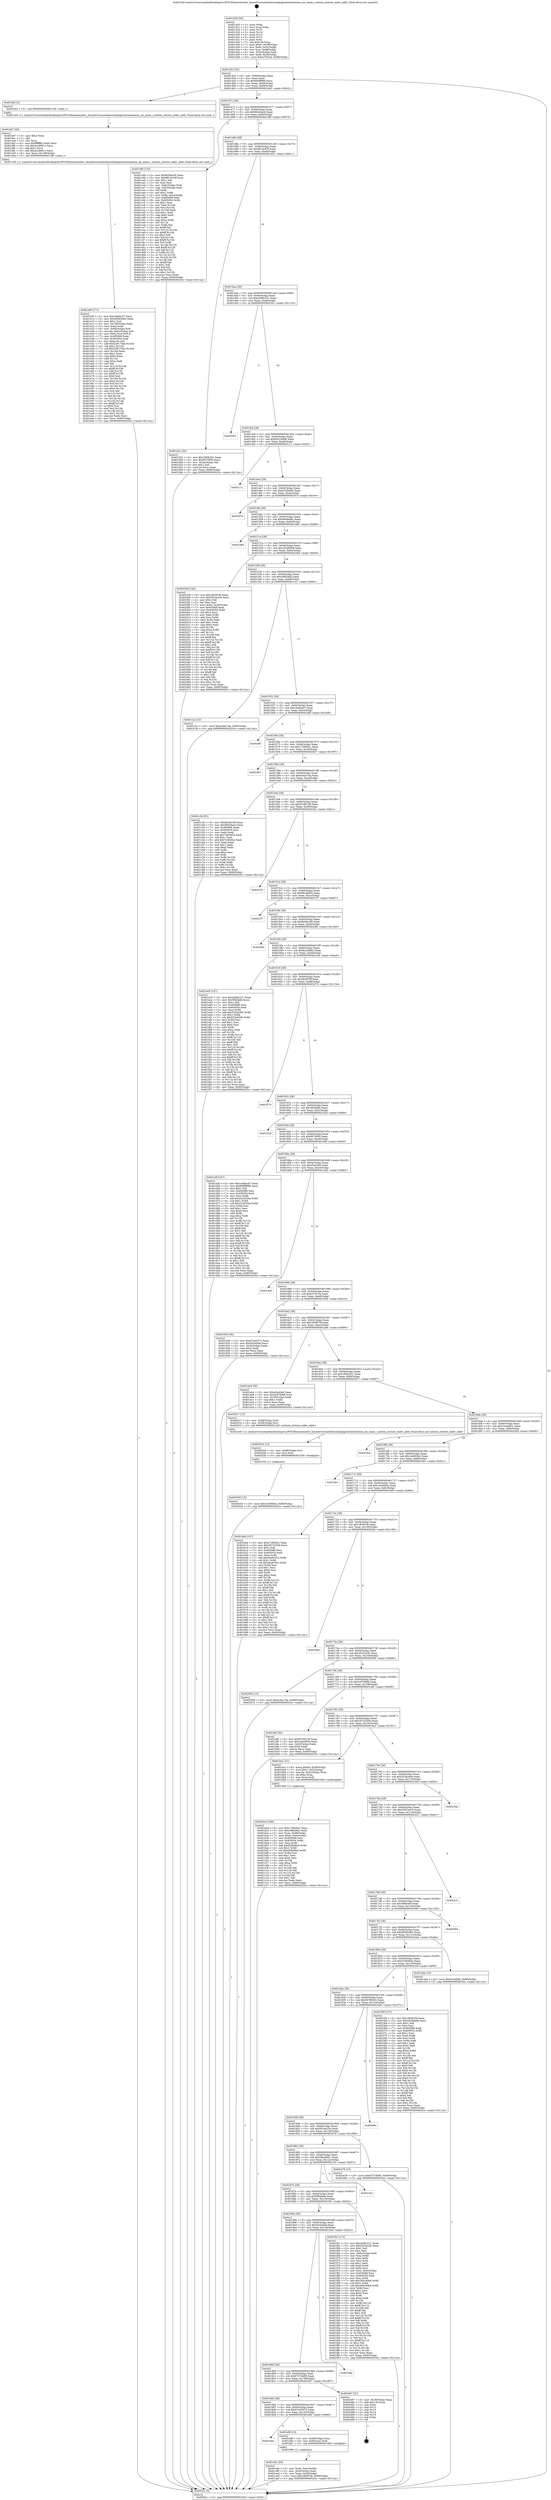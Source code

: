 digraph "0x401420" {
  label = "0x401420 (/mnt/c/Users/mathe/Desktop/tcc/POCII/binaries/extr_linuxdriversnetethernetqlogicnetxennetxen_nic_main.c_netxen_restore_indev_addr_Final-ollvm.out::main(0))"
  labelloc = "t"
  node[shape=record]

  Entry [label="",width=0.3,height=0.3,shape=circle,fillcolor=black,style=filled]
  "0x401452" [label="{
     0x401452 [32]\l
     | [instrs]\l
     &nbsp;&nbsp;0x401452 \<+6\>: mov -0x90(%rbp),%eax\l
     &nbsp;&nbsp;0x401458 \<+2\>: mov %eax,%ecx\l
     &nbsp;&nbsp;0x40145a \<+6\>: sub $0x8d0f9f9b,%ecx\l
     &nbsp;&nbsp;0x401460 \<+6\>: mov %eax,-0x94(%rbp)\l
     &nbsp;&nbsp;0x401466 \<+6\>: mov %ecx,-0x98(%rbp)\l
     &nbsp;&nbsp;0x40146c \<+6\>: je 0000000000401de2 \<main+0x9c2\>\l
  }"]
  "0x401de2" [label="{
     0x401de2 [5]\l
     | [instrs]\l
     &nbsp;&nbsp;0x401de2 \<+5\>: call 0000000000401160 \<next_i\>\l
     | [calls]\l
     &nbsp;&nbsp;0x401160 \{1\} (/mnt/c/Users/mathe/Desktop/tcc/POCII/binaries/extr_linuxdriversnetethernetqlogicnetxennetxen_nic_main.c_netxen_restore_indev_addr_Final-ollvm.out::next_i)\l
  }"]
  "0x401472" [label="{
     0x401472 [28]\l
     | [instrs]\l
     &nbsp;&nbsp;0x401472 \<+5\>: jmp 0000000000401477 \<main+0x57\>\l
     &nbsp;&nbsp;0x401477 \<+6\>: mov -0x94(%rbp),%eax\l
     &nbsp;&nbsp;0x40147d \<+5\>: sub $0x964c6acb,%eax\l
     &nbsp;&nbsp;0x401482 \<+6\>: mov %eax,-0x9c(%rbp)\l
     &nbsp;&nbsp;0x401488 \<+6\>: je 0000000000401c96 \<main+0x876\>\l
  }"]
  Exit [label="",width=0.3,height=0.3,shape=circle,fillcolor=black,style=filled,peripheries=2]
  "0x401c96" [label="{
     0x401c96 [155]\l
     | [instrs]\l
     &nbsp;&nbsp;0x401c96 \<+5\>: mov $0xfb28ec09,%eax\l
     &nbsp;&nbsp;0x401c9b \<+5\>: mov $0x9814c63f,%ecx\l
     &nbsp;&nbsp;0x401ca0 \<+2\>: mov $0x1,%dl\l
     &nbsp;&nbsp;0x401ca2 \<+2\>: xor %esi,%esi\l
     &nbsp;&nbsp;0x401ca4 \<+3\>: mov -0x6c(%rbp),%edi\l
     &nbsp;&nbsp;0x401ca7 \<+3\>: cmp -0x5c(%rbp),%edi\l
     &nbsp;&nbsp;0x401caa \<+4\>: setl %r8b\l
     &nbsp;&nbsp;0x401cae \<+4\>: and $0x1,%r8b\l
     &nbsp;&nbsp;0x401cb2 \<+4\>: mov %r8b,-0x2a(%rbp)\l
     &nbsp;&nbsp;0x401cb6 \<+7\>: mov 0x405068,%edi\l
     &nbsp;&nbsp;0x401cbd \<+8\>: mov 0x405054,%r9d\l
     &nbsp;&nbsp;0x401cc5 \<+3\>: sub $0x1,%esi\l
     &nbsp;&nbsp;0x401cc8 \<+3\>: mov %edi,%r10d\l
     &nbsp;&nbsp;0x401ccb \<+3\>: add %esi,%r10d\l
     &nbsp;&nbsp;0x401cce \<+4\>: imul %r10d,%edi\l
     &nbsp;&nbsp;0x401cd2 \<+3\>: and $0x1,%edi\l
     &nbsp;&nbsp;0x401cd5 \<+3\>: cmp $0x0,%edi\l
     &nbsp;&nbsp;0x401cd8 \<+4\>: sete %r8b\l
     &nbsp;&nbsp;0x401cdc \<+4\>: cmp $0xa,%r9d\l
     &nbsp;&nbsp;0x401ce0 \<+4\>: setl %r11b\l
     &nbsp;&nbsp;0x401ce4 \<+3\>: mov %r8b,%bl\l
     &nbsp;&nbsp;0x401ce7 \<+3\>: xor $0xff,%bl\l
     &nbsp;&nbsp;0x401cea \<+3\>: mov %r11b,%r14b\l
     &nbsp;&nbsp;0x401ced \<+4\>: xor $0xff,%r14b\l
     &nbsp;&nbsp;0x401cf1 \<+3\>: xor $0x1,%dl\l
     &nbsp;&nbsp;0x401cf4 \<+3\>: mov %bl,%r15b\l
     &nbsp;&nbsp;0x401cf7 \<+4\>: and $0xff,%r15b\l
     &nbsp;&nbsp;0x401cfb \<+3\>: and %dl,%r8b\l
     &nbsp;&nbsp;0x401cfe \<+3\>: mov %r14b,%r12b\l
     &nbsp;&nbsp;0x401d01 \<+4\>: and $0xff,%r12b\l
     &nbsp;&nbsp;0x401d05 \<+3\>: and %dl,%r11b\l
     &nbsp;&nbsp;0x401d08 \<+3\>: or %r8b,%r15b\l
     &nbsp;&nbsp;0x401d0b \<+3\>: or %r11b,%r12b\l
     &nbsp;&nbsp;0x401d0e \<+3\>: xor %r12b,%r15b\l
     &nbsp;&nbsp;0x401d11 \<+3\>: or %r14b,%bl\l
     &nbsp;&nbsp;0x401d14 \<+3\>: xor $0xff,%bl\l
     &nbsp;&nbsp;0x401d17 \<+3\>: or $0x1,%dl\l
     &nbsp;&nbsp;0x401d1a \<+2\>: and %dl,%bl\l
     &nbsp;&nbsp;0x401d1c \<+3\>: or %bl,%r15b\l
     &nbsp;&nbsp;0x401d1f \<+4\>: test $0x1,%r15b\l
     &nbsp;&nbsp;0x401d23 \<+3\>: cmovne %ecx,%eax\l
     &nbsp;&nbsp;0x401d26 \<+6\>: mov %eax,-0x90(%rbp)\l
     &nbsp;&nbsp;0x401d2c \<+5\>: jmp 00000000004025cc \<main+0x11ac\>\l
  }"]
  "0x40148e" [label="{
     0x40148e [28]\l
     | [instrs]\l
     &nbsp;&nbsp;0x40148e \<+5\>: jmp 0000000000401493 \<main+0x73\>\l
     &nbsp;&nbsp;0x401493 \<+6\>: mov -0x94(%rbp),%eax\l
     &nbsp;&nbsp;0x401499 \<+5\>: sub $0x9814c63f,%eax\l
     &nbsp;&nbsp;0x40149e \<+6\>: mov %eax,-0xa0(%rbp)\l
     &nbsp;&nbsp;0x4014a4 \<+6\>: je 0000000000401d31 \<main+0x911\>\l
  }"]
  "0x402030" [label="{
     0x402030 [15]\l
     | [instrs]\l
     &nbsp;&nbsp;0x402030 \<+10\>: movl $0x4160664c,-0x90(%rbp)\l
     &nbsp;&nbsp;0x40203a \<+5\>: jmp 00000000004025cc \<main+0x11ac\>\l
  }"]
  "0x401d31" [label="{
     0x401d31 [30]\l
     | [instrs]\l
     &nbsp;&nbsp;0x401d31 \<+5\>: mov $0x18f3b331,%eax\l
     &nbsp;&nbsp;0x401d36 \<+5\>: mov $0x6b70950,%ecx\l
     &nbsp;&nbsp;0x401d3b \<+3\>: mov -0x2a(%rbp),%dl\l
     &nbsp;&nbsp;0x401d3e \<+3\>: test $0x1,%dl\l
     &nbsp;&nbsp;0x401d41 \<+3\>: cmovne %ecx,%eax\l
     &nbsp;&nbsp;0x401d44 \<+6\>: mov %eax,-0x90(%rbp)\l
     &nbsp;&nbsp;0x401d4a \<+5\>: jmp 00000000004025cc \<main+0x11ac\>\l
  }"]
  "0x4014aa" [label="{
     0x4014aa [28]\l
     | [instrs]\l
     &nbsp;&nbsp;0x4014aa \<+5\>: jmp 00000000004014af \<main+0x8f\>\l
     &nbsp;&nbsp;0x4014af \<+6\>: mov -0x94(%rbp),%eax\l
     &nbsp;&nbsp;0x4014b5 \<+5\>: sub $0xa296c221,%eax\l
     &nbsp;&nbsp;0x4014ba \<+6\>: mov %eax,-0xa4(%rbp)\l
     &nbsp;&nbsp;0x4014c0 \<+6\>: je 000000000040255c \<main+0x113c\>\l
  }"]
  "0x402024" [label="{
     0x402024 [12]\l
     | [instrs]\l
     &nbsp;&nbsp;0x402024 \<+4\>: mov -0x68(%rbp),%rsi\l
     &nbsp;&nbsp;0x402028 \<+3\>: mov %rsi,%rdi\l
     &nbsp;&nbsp;0x40202b \<+5\>: call 0000000000401030 \<free@plt\>\l
     | [calls]\l
     &nbsp;&nbsp;0x401030 \{1\} (unknown)\l
  }"]
  "0x40255c" [label="{
     0x40255c\l
  }", style=dashed]
  "0x4014c6" [label="{
     0x4014c6 [28]\l
     | [instrs]\l
     &nbsp;&nbsp;0x4014c6 \<+5\>: jmp 00000000004014cb \<main+0xab\>\l
     &nbsp;&nbsp;0x4014cb \<+6\>: mov -0x94(%rbp),%eax\l
     &nbsp;&nbsp;0x4014d1 \<+5\>: sub $0xb0518406,%eax\l
     &nbsp;&nbsp;0x4014d6 \<+6\>: mov %eax,-0xa8(%rbp)\l
     &nbsp;&nbsp;0x4014dc \<+6\>: je 0000000000402111 \<main+0xcf1\>\l
  }"]
  "0x401e0f" [label="{
     0x401e0f [171]\l
     | [instrs]\l
     &nbsp;&nbsp;0x401e0f \<+5\>: mov $0xc4abbcd7,%ecx\l
     &nbsp;&nbsp;0x401e14 \<+5\>: mov $0x40945dd2,%edx\l
     &nbsp;&nbsp;0x401e19 \<+3\>: mov $0x1,%sil\l
     &nbsp;&nbsp;0x401e1c \<+6\>: mov -0x148(%rbp),%edi\l
     &nbsp;&nbsp;0x401e22 \<+3\>: imul %eax,%edi\l
     &nbsp;&nbsp;0x401e25 \<+4\>: mov -0x68(%rbp),%r8\l
     &nbsp;&nbsp;0x401e29 \<+4\>: movslq -0x6c(%rbp),%r9\l
     &nbsp;&nbsp;0x401e2d \<+4\>: mov %edi,(%r8,%r9,4)\l
     &nbsp;&nbsp;0x401e31 \<+7\>: mov 0x405068,%eax\l
     &nbsp;&nbsp;0x401e38 \<+7\>: mov 0x405054,%edi\l
     &nbsp;&nbsp;0x401e3f \<+3\>: mov %eax,%r10d\l
     &nbsp;&nbsp;0x401e42 \<+7\>: add $0x329175be,%r10d\l
     &nbsp;&nbsp;0x401e49 \<+4\>: sub $0x1,%r10d\l
     &nbsp;&nbsp;0x401e4d \<+7\>: sub $0x329175be,%r10d\l
     &nbsp;&nbsp;0x401e54 \<+4\>: imul %r10d,%eax\l
     &nbsp;&nbsp;0x401e58 \<+3\>: and $0x1,%eax\l
     &nbsp;&nbsp;0x401e5b \<+3\>: cmp $0x0,%eax\l
     &nbsp;&nbsp;0x401e5e \<+4\>: sete %r11b\l
     &nbsp;&nbsp;0x401e62 \<+3\>: cmp $0xa,%edi\l
     &nbsp;&nbsp;0x401e65 \<+3\>: setl %bl\l
     &nbsp;&nbsp;0x401e68 \<+3\>: mov %r11b,%r14b\l
     &nbsp;&nbsp;0x401e6b \<+4\>: xor $0xff,%r14b\l
     &nbsp;&nbsp;0x401e6f \<+3\>: mov %bl,%r15b\l
     &nbsp;&nbsp;0x401e72 \<+4\>: xor $0xff,%r15b\l
     &nbsp;&nbsp;0x401e76 \<+4\>: xor $0x0,%sil\l
     &nbsp;&nbsp;0x401e7a \<+3\>: mov %r14b,%r12b\l
     &nbsp;&nbsp;0x401e7d \<+4\>: and $0x0,%r12b\l
     &nbsp;&nbsp;0x401e81 \<+3\>: and %sil,%r11b\l
     &nbsp;&nbsp;0x401e84 \<+3\>: mov %r15b,%r13b\l
     &nbsp;&nbsp;0x401e87 \<+4\>: and $0x0,%r13b\l
     &nbsp;&nbsp;0x401e8b \<+3\>: and %sil,%bl\l
     &nbsp;&nbsp;0x401e8e \<+3\>: or %r11b,%r12b\l
     &nbsp;&nbsp;0x401e91 \<+3\>: or %bl,%r13b\l
     &nbsp;&nbsp;0x401e94 \<+3\>: xor %r13b,%r12b\l
     &nbsp;&nbsp;0x401e97 \<+3\>: or %r15b,%r14b\l
     &nbsp;&nbsp;0x401e9a \<+4\>: xor $0xff,%r14b\l
     &nbsp;&nbsp;0x401e9e \<+4\>: or $0x0,%sil\l
     &nbsp;&nbsp;0x401ea2 \<+3\>: and %sil,%r14b\l
     &nbsp;&nbsp;0x401ea5 \<+3\>: or %r14b,%r12b\l
     &nbsp;&nbsp;0x401ea8 \<+4\>: test $0x1,%r12b\l
     &nbsp;&nbsp;0x401eac \<+3\>: cmovne %edx,%ecx\l
     &nbsp;&nbsp;0x401eaf \<+6\>: mov %ecx,-0x90(%rbp)\l
     &nbsp;&nbsp;0x401eb5 \<+5\>: jmp 00000000004025cc \<main+0x11ac\>\l
  }"]
  "0x402111" [label="{
     0x402111\l
  }", style=dashed]
  "0x4014e2" [label="{
     0x4014e2 [28]\l
     | [instrs]\l
     &nbsp;&nbsp;0x4014e2 \<+5\>: jmp 00000000004014e7 \<main+0xc7\>\l
     &nbsp;&nbsp;0x4014e7 \<+6\>: mov -0x94(%rbp),%eax\l
     &nbsp;&nbsp;0x4014ed \<+5\>: sub $0xb1b5ba8c,%eax\l
     &nbsp;&nbsp;0x4014f2 \<+6\>: mov %eax,-0xac(%rbp)\l
     &nbsp;&nbsp;0x4014f8 \<+6\>: je 000000000040207e \<main+0xc5e\>\l
  }"]
  "0x401de7" [label="{
     0x401de7 [40]\l
     | [instrs]\l
     &nbsp;&nbsp;0x401de7 \<+5\>: mov $0x2,%ecx\l
     &nbsp;&nbsp;0x401dec \<+1\>: cltd\l
     &nbsp;&nbsp;0x401ded \<+2\>: idiv %ecx\l
     &nbsp;&nbsp;0x401def \<+6\>: imul $0xfffffffe,%edx,%ecx\l
     &nbsp;&nbsp;0x401df5 \<+6\>: sub $0xdccd6813,%ecx\l
     &nbsp;&nbsp;0x401dfb \<+3\>: add $0x1,%ecx\l
     &nbsp;&nbsp;0x401dfe \<+6\>: add $0xdccd6813,%ecx\l
     &nbsp;&nbsp;0x401e04 \<+6\>: mov %ecx,-0x148(%rbp)\l
     &nbsp;&nbsp;0x401e0a \<+5\>: call 0000000000401160 \<next_i\>\l
     | [calls]\l
     &nbsp;&nbsp;0x401160 \{1\} (/mnt/c/Users/mathe/Desktop/tcc/POCII/binaries/extr_linuxdriversnetethernetqlogicnetxennetxen_nic_main.c_netxen_restore_indev_addr_Final-ollvm.out::next_i)\l
  }"]
  "0x40207e" [label="{
     0x40207e\l
  }", style=dashed]
  "0x4014fe" [label="{
     0x4014fe [28]\l
     | [instrs]\l
     &nbsp;&nbsp;0x4014fe \<+5\>: jmp 0000000000401503 \<main+0xe3\>\l
     &nbsp;&nbsp;0x401503 \<+6\>: mov -0x94(%rbp),%eax\l
     &nbsp;&nbsp;0x401509 \<+5\>: sub $0xb8e9b66c,%eax\l
     &nbsp;&nbsp;0x40150e \<+6\>: mov %eax,-0xb0(%rbp)\l
     &nbsp;&nbsp;0x401514 \<+6\>: je 0000000000401a80 \<main+0x660\>\l
  }"]
  "0x401bc0" [label="{
     0x401bc0 [108]\l
     | [instrs]\l
     &nbsp;&nbsp;0x401bc0 \<+5\>: mov $0xc72605b1,%ecx\l
     &nbsp;&nbsp;0x401bc5 \<+5\>: mov $0xc0f628d2,%edx\l
     &nbsp;&nbsp;0x401bca \<+4\>: mov %rax,-0x68(%rbp)\l
     &nbsp;&nbsp;0x401bce \<+7\>: movl $0x0,-0x6c(%rbp)\l
     &nbsp;&nbsp;0x401bd5 \<+7\>: mov 0x405068,%esi\l
     &nbsp;&nbsp;0x401bdc \<+8\>: mov 0x405054,%r8d\l
     &nbsp;&nbsp;0x401be4 \<+3\>: mov %esi,%r9d\l
     &nbsp;&nbsp;0x401be7 \<+7\>: add $0xf20bd8a5,%r9d\l
     &nbsp;&nbsp;0x401bee \<+4\>: sub $0x1,%r9d\l
     &nbsp;&nbsp;0x401bf2 \<+7\>: sub $0xf20bd8a5,%r9d\l
     &nbsp;&nbsp;0x401bf9 \<+4\>: imul %r9d,%esi\l
     &nbsp;&nbsp;0x401bfd \<+3\>: and $0x1,%esi\l
     &nbsp;&nbsp;0x401c00 \<+3\>: cmp $0x0,%esi\l
     &nbsp;&nbsp;0x401c03 \<+4\>: sete %r10b\l
     &nbsp;&nbsp;0x401c07 \<+4\>: cmp $0xa,%r8d\l
     &nbsp;&nbsp;0x401c0b \<+4\>: setl %r11b\l
     &nbsp;&nbsp;0x401c0f \<+3\>: mov %r10b,%bl\l
     &nbsp;&nbsp;0x401c12 \<+3\>: and %r11b,%bl\l
     &nbsp;&nbsp;0x401c15 \<+3\>: xor %r11b,%r10b\l
     &nbsp;&nbsp;0x401c18 \<+3\>: or %r10b,%bl\l
     &nbsp;&nbsp;0x401c1b \<+3\>: test $0x1,%bl\l
     &nbsp;&nbsp;0x401c1e \<+3\>: cmovne %edx,%ecx\l
     &nbsp;&nbsp;0x401c21 \<+6\>: mov %ecx,-0x90(%rbp)\l
     &nbsp;&nbsp;0x401c27 \<+5\>: jmp 00000000004025cc \<main+0x11ac\>\l
  }"]
  "0x401a80" [label="{
     0x401a80\l
  }", style=dashed]
  "0x40151a" [label="{
     0x40151a [28]\l
     | [instrs]\l
     &nbsp;&nbsp;0x40151a \<+5\>: jmp 000000000040151f \<main+0xff\>\l
     &nbsp;&nbsp;0x40151f \<+6\>: mov -0x94(%rbp),%eax\l
     &nbsp;&nbsp;0x401525 \<+5\>: sub $0xc02b60d9,%eax\l
     &nbsp;&nbsp;0x40152a \<+6\>: mov %eax,-0xb4(%rbp)\l
     &nbsp;&nbsp;0x401530 \<+6\>: je 00000000004023e8 \<main+0xfc8\>\l
  }"]
  "0x401a9c" [label="{
     0x401a9c [24]\l
     | [instrs]\l
     &nbsp;&nbsp;0x401a9c \<+3\>: mov %eax,-0x4c(%rbp)\l
     &nbsp;&nbsp;0x401a9f \<+3\>: mov -0x4c(%rbp),%eax\l
     &nbsp;&nbsp;0x401aa2 \<+3\>: mov %eax,-0x30(%rbp)\l
     &nbsp;&nbsp;0x401aa5 \<+10\>: movl $0x166df74f,-0x90(%rbp)\l
     &nbsp;&nbsp;0x401aaf \<+5\>: jmp 00000000004025cc \<main+0x11ac\>\l
  }"]
  "0x4023e8" [label="{
     0x4023e8 [144]\l
     | [instrs]\l
     &nbsp;&nbsp;0x4023e8 \<+5\>: mov $0x1fb591fd,%eax\l
     &nbsp;&nbsp;0x4023ed \<+5\>: mov $0x591ee23e,%ecx\l
     &nbsp;&nbsp;0x4023f2 \<+2\>: mov $0x1,%dl\l
     &nbsp;&nbsp;0x4023f4 \<+2\>: xor %esi,%esi\l
     &nbsp;&nbsp;0x4023f6 \<+7\>: movl $0x0,-0x38(%rbp)\l
     &nbsp;&nbsp;0x4023fd \<+7\>: mov 0x405068,%edi\l
     &nbsp;&nbsp;0x402404 \<+8\>: mov 0x405054,%r8d\l
     &nbsp;&nbsp;0x40240c \<+3\>: sub $0x1,%esi\l
     &nbsp;&nbsp;0x40240f \<+3\>: mov %edi,%r9d\l
     &nbsp;&nbsp;0x402412 \<+3\>: add %esi,%r9d\l
     &nbsp;&nbsp;0x402415 \<+4\>: imul %r9d,%edi\l
     &nbsp;&nbsp;0x402419 \<+3\>: and $0x1,%edi\l
     &nbsp;&nbsp;0x40241c \<+3\>: cmp $0x0,%edi\l
     &nbsp;&nbsp;0x40241f \<+4\>: sete %r10b\l
     &nbsp;&nbsp;0x402423 \<+4\>: cmp $0xa,%r8d\l
     &nbsp;&nbsp;0x402427 \<+4\>: setl %r11b\l
     &nbsp;&nbsp;0x40242b \<+3\>: mov %r10b,%bl\l
     &nbsp;&nbsp;0x40242e \<+3\>: xor $0xff,%bl\l
     &nbsp;&nbsp;0x402431 \<+3\>: mov %r11b,%r14b\l
     &nbsp;&nbsp;0x402434 \<+4\>: xor $0xff,%r14b\l
     &nbsp;&nbsp;0x402438 \<+3\>: xor $0x1,%dl\l
     &nbsp;&nbsp;0x40243b \<+3\>: mov %bl,%r15b\l
     &nbsp;&nbsp;0x40243e \<+4\>: and $0xff,%r15b\l
     &nbsp;&nbsp;0x402442 \<+3\>: and %dl,%r10b\l
     &nbsp;&nbsp;0x402445 \<+3\>: mov %r14b,%r12b\l
     &nbsp;&nbsp;0x402448 \<+4\>: and $0xff,%r12b\l
     &nbsp;&nbsp;0x40244c \<+3\>: and %dl,%r11b\l
     &nbsp;&nbsp;0x40244f \<+3\>: or %r10b,%r15b\l
     &nbsp;&nbsp;0x402452 \<+3\>: or %r11b,%r12b\l
     &nbsp;&nbsp;0x402455 \<+3\>: xor %r12b,%r15b\l
     &nbsp;&nbsp;0x402458 \<+3\>: or %r14b,%bl\l
     &nbsp;&nbsp;0x40245b \<+3\>: xor $0xff,%bl\l
     &nbsp;&nbsp;0x40245e \<+3\>: or $0x1,%dl\l
     &nbsp;&nbsp;0x402461 \<+2\>: and %dl,%bl\l
     &nbsp;&nbsp;0x402463 \<+3\>: or %bl,%r15b\l
     &nbsp;&nbsp;0x402466 \<+4\>: test $0x1,%r15b\l
     &nbsp;&nbsp;0x40246a \<+3\>: cmovne %ecx,%eax\l
     &nbsp;&nbsp;0x40246d \<+6\>: mov %eax,-0x90(%rbp)\l
     &nbsp;&nbsp;0x402473 \<+5\>: jmp 00000000004025cc \<main+0x11ac\>\l
  }"]
  "0x401536" [label="{
     0x401536 [28]\l
     | [instrs]\l
     &nbsp;&nbsp;0x401536 \<+5\>: jmp 000000000040153b \<main+0x11b\>\l
     &nbsp;&nbsp;0x40153b \<+6\>: mov -0x94(%rbp),%eax\l
     &nbsp;&nbsp;0x401541 \<+5\>: sub $0xc0f628d2,%eax\l
     &nbsp;&nbsp;0x401546 \<+6\>: mov %eax,-0xb8(%rbp)\l
     &nbsp;&nbsp;0x40154c \<+6\>: je 0000000000401c2c \<main+0x80c\>\l
  }"]
  "0x4018ee" [label="{
     0x4018ee\l
  }", style=dashed]
  "0x401c2c" [label="{
     0x401c2c [15]\l
     | [instrs]\l
     &nbsp;&nbsp;0x401c2c \<+10\>: movl $0xec0ac7da,-0x90(%rbp)\l
     &nbsp;&nbsp;0x401c36 \<+5\>: jmp 00000000004025cc \<main+0x11ac\>\l
  }"]
  "0x401552" [label="{
     0x401552 [28]\l
     | [instrs]\l
     &nbsp;&nbsp;0x401552 \<+5\>: jmp 0000000000401557 \<main+0x137\>\l
     &nbsp;&nbsp;0x401557 \<+6\>: mov -0x94(%rbp),%eax\l
     &nbsp;&nbsp;0x40155d \<+5\>: sub $0xc4abbcd7,%eax\l
     &nbsp;&nbsp;0x401562 \<+6\>: mov %eax,-0xbc(%rbp)\l
     &nbsp;&nbsp;0x401568 \<+6\>: je 00000000004024ff \<main+0x10df\>\l
  }"]
  "0x401a8f" [label="{
     0x401a8f [13]\l
     | [instrs]\l
     &nbsp;&nbsp;0x401a8f \<+4\>: mov -0x48(%rbp),%rax\l
     &nbsp;&nbsp;0x401a93 \<+4\>: mov 0x8(%rax),%rdi\l
     &nbsp;&nbsp;0x401a97 \<+5\>: call 0000000000401060 \<atoi@plt\>\l
     | [calls]\l
     &nbsp;&nbsp;0x401060 \{1\} (unknown)\l
  }"]
  "0x4024ff" [label="{
     0x4024ff\l
  }", style=dashed]
  "0x40156e" [label="{
     0x40156e [28]\l
     | [instrs]\l
     &nbsp;&nbsp;0x40156e \<+5\>: jmp 0000000000401573 \<main+0x153\>\l
     &nbsp;&nbsp;0x401573 \<+6\>: mov -0x94(%rbp),%eax\l
     &nbsp;&nbsp;0x401579 \<+5\>: sub $0xc72605b1,%eax\l
     &nbsp;&nbsp;0x40157e \<+6\>: mov %eax,-0xc0(%rbp)\l
     &nbsp;&nbsp;0x401584 \<+6\>: je 00000000004024b7 \<main+0x1097\>\l
  }"]
  "0x4018d2" [label="{
     0x4018d2 [28]\l
     | [instrs]\l
     &nbsp;&nbsp;0x4018d2 \<+5\>: jmp 00000000004018d7 \<main+0x4b7\>\l
     &nbsp;&nbsp;0x4018d7 \<+6\>: mov -0x94(%rbp),%eax\l
     &nbsp;&nbsp;0x4018dd \<+5\>: sub $0x67ed3572,%eax\l
     &nbsp;&nbsp;0x4018e2 \<+6\>: mov %eax,-0x13c(%rbp)\l
     &nbsp;&nbsp;0x4018e8 \<+6\>: je 0000000000401a8f \<main+0x66f\>\l
  }"]
  "0x4024b7" [label="{
     0x4024b7\l
  }", style=dashed]
  "0x40158a" [label="{
     0x40158a [28]\l
     | [instrs]\l
     &nbsp;&nbsp;0x40158a \<+5\>: jmp 000000000040158f \<main+0x16f\>\l
     &nbsp;&nbsp;0x40158f \<+6\>: mov -0x94(%rbp),%eax\l
     &nbsp;&nbsp;0x401595 \<+5\>: sub $0xec0ac7da,%eax\l
     &nbsp;&nbsp;0x40159a \<+6\>: mov %eax,-0xc4(%rbp)\l
     &nbsp;&nbsp;0x4015a0 \<+6\>: je 0000000000401c3b \<main+0x81b\>\l
  }"]
  "0x402487" [label="{
     0x402487 [21]\l
     | [instrs]\l
     &nbsp;&nbsp;0x402487 \<+3\>: mov -0x38(%rbp),%eax\l
     &nbsp;&nbsp;0x40248a \<+7\>: add $0x138,%rsp\l
     &nbsp;&nbsp;0x402491 \<+1\>: pop %rbx\l
     &nbsp;&nbsp;0x402492 \<+2\>: pop %r12\l
     &nbsp;&nbsp;0x402494 \<+2\>: pop %r13\l
     &nbsp;&nbsp;0x402496 \<+2\>: pop %r14\l
     &nbsp;&nbsp;0x402498 \<+2\>: pop %r15\l
     &nbsp;&nbsp;0x40249a \<+1\>: pop %rbp\l
     &nbsp;&nbsp;0x40249b \<+1\>: ret\l
  }"]
  "0x401c3b" [label="{
     0x401c3b [91]\l
     | [instrs]\l
     &nbsp;&nbsp;0x401c3b \<+5\>: mov $0xfb28ec09,%eax\l
     &nbsp;&nbsp;0x401c40 \<+5\>: mov $0x964c6acb,%ecx\l
     &nbsp;&nbsp;0x401c45 \<+7\>: mov 0x405068,%edx\l
     &nbsp;&nbsp;0x401c4c \<+7\>: mov 0x405054,%esi\l
     &nbsp;&nbsp;0x401c53 \<+2\>: mov %edx,%edi\l
     &nbsp;&nbsp;0x401c55 \<+6\>: sub $0x7ed0ef2a,%edi\l
     &nbsp;&nbsp;0x401c5b \<+3\>: sub $0x1,%edi\l
     &nbsp;&nbsp;0x401c5e \<+6\>: add $0x7ed0ef2a,%edi\l
     &nbsp;&nbsp;0x401c64 \<+3\>: imul %edi,%edx\l
     &nbsp;&nbsp;0x401c67 \<+3\>: and $0x1,%edx\l
     &nbsp;&nbsp;0x401c6a \<+3\>: cmp $0x0,%edx\l
     &nbsp;&nbsp;0x401c6d \<+4\>: sete %r8b\l
     &nbsp;&nbsp;0x401c71 \<+3\>: cmp $0xa,%esi\l
     &nbsp;&nbsp;0x401c74 \<+4\>: setl %r9b\l
     &nbsp;&nbsp;0x401c78 \<+3\>: mov %r8b,%r10b\l
     &nbsp;&nbsp;0x401c7b \<+3\>: and %r9b,%r10b\l
     &nbsp;&nbsp;0x401c7e \<+3\>: xor %r9b,%r8b\l
     &nbsp;&nbsp;0x401c81 \<+3\>: or %r8b,%r10b\l
     &nbsp;&nbsp;0x401c84 \<+4\>: test $0x1,%r10b\l
     &nbsp;&nbsp;0x401c88 \<+3\>: cmovne %ecx,%eax\l
     &nbsp;&nbsp;0x401c8b \<+6\>: mov %eax,-0x90(%rbp)\l
     &nbsp;&nbsp;0x401c91 \<+5\>: jmp 00000000004025cc \<main+0x11ac\>\l
  }"]
  "0x4015a6" [label="{
     0x4015a6 [28]\l
     | [instrs]\l
     &nbsp;&nbsp;0x4015a6 \<+5\>: jmp 00000000004015ab \<main+0x18b\>\l
     &nbsp;&nbsp;0x4015ab \<+6\>: mov -0x94(%rbp),%eax\l
     &nbsp;&nbsp;0x4015b1 \<+5\>: sub $0xf3199128,%eax\l
     &nbsp;&nbsp;0x4015b6 \<+6\>: mov %eax,-0xc8(%rbp)\l
     &nbsp;&nbsp;0x4015bc \<+6\>: je 000000000040233c \<main+0xf1c\>\l
  }"]
  "0x4018b6" [label="{
     0x4018b6 [28]\l
     | [instrs]\l
     &nbsp;&nbsp;0x4018b6 \<+5\>: jmp 00000000004018bb \<main+0x49b\>\l
     &nbsp;&nbsp;0x4018bb \<+6\>: mov -0x94(%rbp),%eax\l
     &nbsp;&nbsp;0x4018c1 \<+5\>: sub $0x6757db95,%eax\l
     &nbsp;&nbsp;0x4018c6 \<+6\>: mov %eax,-0x138(%rbp)\l
     &nbsp;&nbsp;0x4018cc \<+6\>: je 0000000000402487 \<main+0x1067\>\l
  }"]
  "0x40233c" [label="{
     0x40233c\l
  }", style=dashed]
  "0x4015c2" [label="{
     0x4015c2 [28]\l
     | [instrs]\l
     &nbsp;&nbsp;0x4015c2 \<+5\>: jmp 00000000004015c7 \<main+0x1a7\>\l
     &nbsp;&nbsp;0x4015c7 \<+6\>: mov -0x94(%rbp),%eax\l
     &nbsp;&nbsp;0x4015cd \<+5\>: sub $0xf81ab66a,%eax\l
     &nbsp;&nbsp;0x4015d2 \<+6\>: mov %eax,-0xcc(%rbp)\l
     &nbsp;&nbsp;0x4015d8 \<+6\>: je 00000000004021f7 \<main+0xdd7\>\l
  }"]
  "0x40194e" [label="{
     0x40194e\l
  }", style=dashed]
  "0x4021f7" [label="{
     0x4021f7\l
  }", style=dashed]
  "0x4015de" [label="{
     0x4015de [28]\l
     | [instrs]\l
     &nbsp;&nbsp;0x4015de \<+5\>: jmp 00000000004015e3 \<main+0x1c3\>\l
     &nbsp;&nbsp;0x4015e3 \<+6\>: mov -0x94(%rbp),%eax\l
     &nbsp;&nbsp;0x4015e9 \<+5\>: sub $0xfb28ec09,%eax\l
     &nbsp;&nbsp;0x4015ee \<+6\>: mov %eax,-0xd0(%rbp)\l
     &nbsp;&nbsp;0x4015f4 \<+6\>: je 00000000004024f0 \<main+0x10d0\>\l
  }"]
  "0x40189a" [label="{
     0x40189a [28]\l
     | [instrs]\l
     &nbsp;&nbsp;0x40189a \<+5\>: jmp 000000000040189f \<main+0x47f\>\l
     &nbsp;&nbsp;0x40189f \<+6\>: mov -0x94(%rbp),%eax\l
     &nbsp;&nbsp;0x4018a5 \<+5\>: sub $0x5fc5a5dd,%eax\l
     &nbsp;&nbsp;0x4018aa \<+6\>: mov %eax,-0x134(%rbp)\l
     &nbsp;&nbsp;0x4018b0 \<+6\>: je 000000000040194e \<main+0x52e\>\l
  }"]
  "0x4024f0" [label="{
     0x4024f0\l
  }", style=dashed]
  "0x4015fa" [label="{
     0x4015fa [28]\l
     | [instrs]\l
     &nbsp;&nbsp;0x4015fa \<+5\>: jmp 00000000004015ff \<main+0x1df\>\l
     &nbsp;&nbsp;0x4015ff \<+6\>: mov -0x94(%rbp),%eax\l
     &nbsp;&nbsp;0x401605 \<+5\>: sub $0xfcc2db62,%eax\l
     &nbsp;&nbsp;0x40160a \<+6\>: mov %eax,-0xd4(%rbp)\l
     &nbsp;&nbsp;0x401610 \<+6\>: je 0000000000401ec9 \<main+0xaa9\>\l
  }"]
  "0x401f5c" [label="{
     0x401f5c [172]\l
     | [instrs]\l
     &nbsp;&nbsp;0x401f5c \<+5\>: mov $0xa296c221,%eax\l
     &nbsp;&nbsp;0x401f61 \<+5\>: mov $0x2023a18c,%ecx\l
     &nbsp;&nbsp;0x401f66 \<+2\>: mov $0x1,%dl\l
     &nbsp;&nbsp;0x401f68 \<+2\>: xor %esi,%esi\l
     &nbsp;&nbsp;0x401f6a \<+3\>: mov -0x6c(%rbp),%edi\l
     &nbsp;&nbsp;0x401f6d \<+3\>: mov %esi,%r8d\l
     &nbsp;&nbsp;0x401f70 \<+3\>: sub %edi,%r8d\l
     &nbsp;&nbsp;0x401f73 \<+2\>: mov %esi,%edi\l
     &nbsp;&nbsp;0x401f75 \<+3\>: sub $0x1,%edi\l
     &nbsp;&nbsp;0x401f78 \<+3\>: add %edi,%r8d\l
     &nbsp;&nbsp;0x401f7b \<+3\>: sub %r8d,%esi\l
     &nbsp;&nbsp;0x401f7e \<+3\>: mov %esi,-0x6c(%rbp)\l
     &nbsp;&nbsp;0x401f81 \<+7\>: mov 0x405068,%esi\l
     &nbsp;&nbsp;0x401f88 \<+7\>: mov 0x405054,%edi\l
     &nbsp;&nbsp;0x401f8f \<+3\>: mov %esi,%r8d\l
     &nbsp;&nbsp;0x401f92 \<+7\>: add $0x266c40b8,%r8d\l
     &nbsp;&nbsp;0x401f99 \<+4\>: sub $0x1,%r8d\l
     &nbsp;&nbsp;0x401f9d \<+7\>: sub $0x266c40b8,%r8d\l
     &nbsp;&nbsp;0x401fa4 \<+4\>: imul %r8d,%esi\l
     &nbsp;&nbsp;0x401fa8 \<+3\>: and $0x1,%esi\l
     &nbsp;&nbsp;0x401fab \<+3\>: cmp $0x0,%esi\l
     &nbsp;&nbsp;0x401fae \<+4\>: sete %r9b\l
     &nbsp;&nbsp;0x401fb2 \<+3\>: cmp $0xa,%edi\l
     &nbsp;&nbsp;0x401fb5 \<+4\>: setl %r10b\l
     &nbsp;&nbsp;0x401fb9 \<+3\>: mov %r9b,%r11b\l
     &nbsp;&nbsp;0x401fbc \<+4\>: xor $0xff,%r11b\l
     &nbsp;&nbsp;0x401fc0 \<+3\>: mov %r10b,%bl\l
     &nbsp;&nbsp;0x401fc3 \<+3\>: xor $0xff,%bl\l
     &nbsp;&nbsp;0x401fc6 \<+3\>: xor $0x1,%dl\l
     &nbsp;&nbsp;0x401fc9 \<+3\>: mov %r11b,%r14b\l
     &nbsp;&nbsp;0x401fcc \<+4\>: and $0xff,%r14b\l
     &nbsp;&nbsp;0x401fd0 \<+3\>: and %dl,%r9b\l
     &nbsp;&nbsp;0x401fd3 \<+3\>: mov %bl,%r15b\l
     &nbsp;&nbsp;0x401fd6 \<+4\>: and $0xff,%r15b\l
     &nbsp;&nbsp;0x401fda \<+3\>: and %dl,%r10b\l
     &nbsp;&nbsp;0x401fdd \<+3\>: or %r9b,%r14b\l
     &nbsp;&nbsp;0x401fe0 \<+3\>: or %r10b,%r15b\l
     &nbsp;&nbsp;0x401fe3 \<+3\>: xor %r15b,%r14b\l
     &nbsp;&nbsp;0x401fe6 \<+3\>: or %bl,%r11b\l
     &nbsp;&nbsp;0x401fe9 \<+4\>: xor $0xff,%r11b\l
     &nbsp;&nbsp;0x401fed \<+3\>: or $0x1,%dl\l
     &nbsp;&nbsp;0x401ff0 \<+3\>: and %dl,%r11b\l
     &nbsp;&nbsp;0x401ff3 \<+3\>: or %r11b,%r14b\l
     &nbsp;&nbsp;0x401ff6 \<+4\>: test $0x1,%r14b\l
     &nbsp;&nbsp;0x401ffa \<+3\>: cmovne %ecx,%eax\l
     &nbsp;&nbsp;0x401ffd \<+6\>: mov %eax,-0x90(%rbp)\l
     &nbsp;&nbsp;0x402003 \<+5\>: jmp 00000000004025cc \<main+0x11ac\>\l
  }"]
  "0x401ec9" [label="{
     0x401ec9 [147]\l
     | [instrs]\l
     &nbsp;&nbsp;0x401ec9 \<+5\>: mov $0xa296c221,%eax\l
     &nbsp;&nbsp;0x401ece \<+5\>: mov $0x5f82fa0e,%ecx\l
     &nbsp;&nbsp;0x401ed3 \<+2\>: mov $0x1,%dl\l
     &nbsp;&nbsp;0x401ed5 \<+7\>: mov 0x405068,%esi\l
     &nbsp;&nbsp;0x401edc \<+7\>: mov 0x405054,%edi\l
     &nbsp;&nbsp;0x401ee3 \<+3\>: mov %esi,%r8d\l
     &nbsp;&nbsp;0x401ee6 \<+7\>: add $0x522ab390,%r8d\l
     &nbsp;&nbsp;0x401eed \<+4\>: sub $0x1,%r8d\l
     &nbsp;&nbsp;0x401ef1 \<+7\>: sub $0x522ab390,%r8d\l
     &nbsp;&nbsp;0x401ef8 \<+4\>: imul %r8d,%esi\l
     &nbsp;&nbsp;0x401efc \<+3\>: and $0x1,%esi\l
     &nbsp;&nbsp;0x401eff \<+3\>: cmp $0x0,%esi\l
     &nbsp;&nbsp;0x401f02 \<+4\>: sete %r9b\l
     &nbsp;&nbsp;0x401f06 \<+3\>: cmp $0xa,%edi\l
     &nbsp;&nbsp;0x401f09 \<+4\>: setl %r10b\l
     &nbsp;&nbsp;0x401f0d \<+3\>: mov %r9b,%r11b\l
     &nbsp;&nbsp;0x401f10 \<+4\>: xor $0xff,%r11b\l
     &nbsp;&nbsp;0x401f14 \<+3\>: mov %r10b,%bl\l
     &nbsp;&nbsp;0x401f17 \<+3\>: xor $0xff,%bl\l
     &nbsp;&nbsp;0x401f1a \<+3\>: xor $0x1,%dl\l
     &nbsp;&nbsp;0x401f1d \<+3\>: mov %r11b,%r14b\l
     &nbsp;&nbsp;0x401f20 \<+4\>: and $0xff,%r14b\l
     &nbsp;&nbsp;0x401f24 \<+3\>: and %dl,%r9b\l
     &nbsp;&nbsp;0x401f27 \<+3\>: mov %bl,%r15b\l
     &nbsp;&nbsp;0x401f2a \<+4\>: and $0xff,%r15b\l
     &nbsp;&nbsp;0x401f2e \<+3\>: and %dl,%r10b\l
     &nbsp;&nbsp;0x401f31 \<+3\>: or %r9b,%r14b\l
     &nbsp;&nbsp;0x401f34 \<+3\>: or %r10b,%r15b\l
     &nbsp;&nbsp;0x401f37 \<+3\>: xor %r15b,%r14b\l
     &nbsp;&nbsp;0x401f3a \<+3\>: or %bl,%r11b\l
     &nbsp;&nbsp;0x401f3d \<+4\>: xor $0xff,%r11b\l
     &nbsp;&nbsp;0x401f41 \<+3\>: or $0x1,%dl\l
     &nbsp;&nbsp;0x401f44 \<+3\>: and %dl,%r11b\l
     &nbsp;&nbsp;0x401f47 \<+3\>: or %r11b,%r14b\l
     &nbsp;&nbsp;0x401f4a \<+4\>: test $0x1,%r14b\l
     &nbsp;&nbsp;0x401f4e \<+3\>: cmovne %ecx,%eax\l
     &nbsp;&nbsp;0x401f51 \<+6\>: mov %eax,-0x90(%rbp)\l
     &nbsp;&nbsp;0x401f57 \<+5\>: jmp 00000000004025cc \<main+0x11ac\>\l
  }"]
  "0x401616" [label="{
     0x401616 [28]\l
     | [instrs]\l
     &nbsp;&nbsp;0x401616 \<+5\>: jmp 000000000040161b \<main+0x1fb\>\l
     &nbsp;&nbsp;0x40161b \<+6\>: mov -0x94(%rbp),%eax\l
     &nbsp;&nbsp;0x401621 \<+5\>: sub $0x3b3878f,%eax\l
     &nbsp;&nbsp;0x401626 \<+6\>: mov %eax,-0xd8(%rbp)\l
     &nbsp;&nbsp;0x40162c \<+6\>: je 000000000040257e \<main+0x115e\>\l
  }"]
  "0x40187e" [label="{
     0x40187e [28]\l
     | [instrs]\l
     &nbsp;&nbsp;0x40187e \<+5\>: jmp 0000000000401883 \<main+0x463\>\l
     &nbsp;&nbsp;0x401883 \<+6\>: mov -0x94(%rbp),%eax\l
     &nbsp;&nbsp;0x401889 \<+5\>: sub $0x5f82fa0e,%eax\l
     &nbsp;&nbsp;0x40188e \<+6\>: mov %eax,-0x130(%rbp)\l
     &nbsp;&nbsp;0x401894 \<+6\>: je 0000000000401f5c \<main+0xb3c\>\l
  }"]
  "0x40257e" [label="{
     0x40257e\l
  }", style=dashed]
  "0x401632" [label="{
     0x401632 [28]\l
     | [instrs]\l
     &nbsp;&nbsp;0x401632 \<+5\>: jmp 0000000000401637 \<main+0x217\>\l
     &nbsp;&nbsp;0x401637 \<+6\>: mov -0x94(%rbp),%eax\l
     &nbsp;&nbsp;0x40163d \<+5\>: sub $0x5d34d9a,%eax\l
     &nbsp;&nbsp;0x401642 \<+6\>: mov %eax,-0xdc(%rbp)\l
     &nbsp;&nbsp;0x401648 \<+6\>: je 000000000040232d \<main+0xf0d\>\l
  }"]
  "0x40219c" [label="{
     0x40219c\l
  }", style=dashed]
  "0x40232d" [label="{
     0x40232d\l
  }", style=dashed]
  "0x40164e" [label="{
     0x40164e [28]\l
     | [instrs]\l
     &nbsp;&nbsp;0x40164e \<+5\>: jmp 0000000000401653 \<main+0x233\>\l
     &nbsp;&nbsp;0x401653 \<+6\>: mov -0x94(%rbp),%eax\l
     &nbsp;&nbsp;0x401659 \<+5\>: sub $0x6b70950,%eax\l
     &nbsp;&nbsp;0x40165e \<+6\>: mov %eax,-0xe0(%rbp)\l
     &nbsp;&nbsp;0x401664 \<+6\>: je 0000000000401d4f \<main+0x92f\>\l
  }"]
  "0x401862" [label="{
     0x401862 [28]\l
     | [instrs]\l
     &nbsp;&nbsp;0x401862 \<+5\>: jmp 0000000000401867 \<main+0x447\>\l
     &nbsp;&nbsp;0x401867 \<+6\>: mov -0x94(%rbp),%eax\l
     &nbsp;&nbsp;0x40186d \<+5\>: sub $0x59ea6001,%eax\l
     &nbsp;&nbsp;0x401872 \<+6\>: mov %eax,-0x12c(%rbp)\l
     &nbsp;&nbsp;0x401878 \<+6\>: je 000000000040219c \<main+0xd7c\>\l
  }"]
  "0x401d4f" [label="{
     0x401d4f [147]\l
     | [instrs]\l
     &nbsp;&nbsp;0x401d4f \<+5\>: mov $0xc4abbcd7,%eax\l
     &nbsp;&nbsp;0x401d54 \<+5\>: mov $0x8d0f9f9b,%ecx\l
     &nbsp;&nbsp;0x401d59 \<+2\>: mov $0x1,%dl\l
     &nbsp;&nbsp;0x401d5b \<+7\>: mov 0x405068,%esi\l
     &nbsp;&nbsp;0x401d62 \<+7\>: mov 0x405054,%edi\l
     &nbsp;&nbsp;0x401d69 \<+3\>: mov %esi,%r8d\l
     &nbsp;&nbsp;0x401d6c \<+7\>: add $0x23cd32ba,%r8d\l
     &nbsp;&nbsp;0x401d73 \<+4\>: sub $0x1,%r8d\l
     &nbsp;&nbsp;0x401d77 \<+7\>: sub $0x23cd32ba,%r8d\l
     &nbsp;&nbsp;0x401d7e \<+4\>: imul %r8d,%esi\l
     &nbsp;&nbsp;0x401d82 \<+3\>: and $0x1,%esi\l
     &nbsp;&nbsp;0x401d85 \<+3\>: cmp $0x0,%esi\l
     &nbsp;&nbsp;0x401d88 \<+4\>: sete %r9b\l
     &nbsp;&nbsp;0x401d8c \<+3\>: cmp $0xa,%edi\l
     &nbsp;&nbsp;0x401d8f \<+4\>: setl %r10b\l
     &nbsp;&nbsp;0x401d93 \<+3\>: mov %r9b,%r11b\l
     &nbsp;&nbsp;0x401d96 \<+4\>: xor $0xff,%r11b\l
     &nbsp;&nbsp;0x401d9a \<+3\>: mov %r10b,%bl\l
     &nbsp;&nbsp;0x401d9d \<+3\>: xor $0xff,%bl\l
     &nbsp;&nbsp;0x401da0 \<+3\>: xor $0x1,%dl\l
     &nbsp;&nbsp;0x401da3 \<+3\>: mov %r11b,%r14b\l
     &nbsp;&nbsp;0x401da6 \<+4\>: and $0xff,%r14b\l
     &nbsp;&nbsp;0x401daa \<+3\>: and %dl,%r9b\l
     &nbsp;&nbsp;0x401dad \<+3\>: mov %bl,%r15b\l
     &nbsp;&nbsp;0x401db0 \<+4\>: and $0xff,%r15b\l
     &nbsp;&nbsp;0x401db4 \<+3\>: and %dl,%r10b\l
     &nbsp;&nbsp;0x401db7 \<+3\>: or %r9b,%r14b\l
     &nbsp;&nbsp;0x401dba \<+3\>: or %r10b,%r15b\l
     &nbsp;&nbsp;0x401dbd \<+3\>: xor %r15b,%r14b\l
     &nbsp;&nbsp;0x401dc0 \<+3\>: or %bl,%r11b\l
     &nbsp;&nbsp;0x401dc3 \<+4\>: xor $0xff,%r11b\l
     &nbsp;&nbsp;0x401dc7 \<+3\>: or $0x1,%dl\l
     &nbsp;&nbsp;0x401dca \<+3\>: and %dl,%r11b\l
     &nbsp;&nbsp;0x401dcd \<+3\>: or %r11b,%r14b\l
     &nbsp;&nbsp;0x401dd0 \<+4\>: test $0x1,%r14b\l
     &nbsp;&nbsp;0x401dd4 \<+3\>: cmovne %ecx,%eax\l
     &nbsp;&nbsp;0x401dd7 \<+6\>: mov %eax,-0x90(%rbp)\l
     &nbsp;&nbsp;0x401ddd \<+5\>: jmp 00000000004025cc \<main+0x11ac\>\l
  }"]
  "0x40166a" [label="{
     0x40166a [28]\l
     | [instrs]\l
     &nbsp;&nbsp;0x40166a \<+5\>: jmp 000000000040166f \<main+0x24f\>\l
     &nbsp;&nbsp;0x40166f \<+6\>: mov -0x94(%rbp),%eax\l
     &nbsp;&nbsp;0x401675 \<+5\>: sub $0xa5a43e8,%eax\l
     &nbsp;&nbsp;0x40167a \<+6\>: mov %eax,-0xe4(%rbp)\l
     &nbsp;&nbsp;0x401680 \<+6\>: je 0000000000401ad2 \<main+0x6b2\>\l
  }"]
  "0x402478" [label="{
     0x402478 [15]\l
     | [instrs]\l
     &nbsp;&nbsp;0x402478 \<+10\>: movl $0x6757db95,-0x90(%rbp)\l
     &nbsp;&nbsp;0x402482 \<+5\>: jmp 00000000004025cc \<main+0x11ac\>\l
  }"]
  "0x401ad2" [label="{
     0x401ad2\l
  }", style=dashed]
  "0x401686" [label="{
     0x401686 [28]\l
     | [instrs]\l
     &nbsp;&nbsp;0x401686 \<+5\>: jmp 000000000040168b \<main+0x26b\>\l
     &nbsp;&nbsp;0x40168b \<+6\>: mov -0x94(%rbp),%eax\l
     &nbsp;&nbsp;0x401691 \<+5\>: sub $0xe37815a,%eax\l
     &nbsp;&nbsp;0x401696 \<+6\>: mov %eax,-0xe8(%rbp)\l
     &nbsp;&nbsp;0x40169c \<+6\>: je 0000000000401930 \<main+0x510\>\l
  }"]
  "0x401846" [label="{
     0x401846 [28]\l
     | [instrs]\l
     &nbsp;&nbsp;0x401846 \<+5\>: jmp 000000000040184b \<main+0x42b\>\l
     &nbsp;&nbsp;0x40184b \<+6\>: mov -0x94(%rbp),%eax\l
     &nbsp;&nbsp;0x401851 \<+5\>: sub $0x591ee23e,%eax\l
     &nbsp;&nbsp;0x401856 \<+6\>: mov %eax,-0x128(%rbp)\l
     &nbsp;&nbsp;0x40185c \<+6\>: je 0000000000402478 \<main+0x1058\>\l
  }"]
  "0x401930" [label="{
     0x401930 [30]\l
     | [instrs]\l
     &nbsp;&nbsp;0x401930 \<+5\>: mov $0x67ed3572,%eax\l
     &nbsp;&nbsp;0x401935 \<+5\>: mov $0x5fc5a5dd,%ecx\l
     &nbsp;&nbsp;0x40193a \<+3\>: mov -0x34(%rbp),%edx\l
     &nbsp;&nbsp;0x40193d \<+3\>: cmp $0x2,%edx\l
     &nbsp;&nbsp;0x401940 \<+3\>: cmovne %ecx,%eax\l
     &nbsp;&nbsp;0x401943 \<+6\>: mov %eax,-0x90(%rbp)\l
     &nbsp;&nbsp;0x401949 \<+5\>: jmp 00000000004025cc \<main+0x11ac\>\l
  }"]
  "0x4016a2" [label="{
     0x4016a2 [28]\l
     | [instrs]\l
     &nbsp;&nbsp;0x4016a2 \<+5\>: jmp 00000000004016a7 \<main+0x287\>\l
     &nbsp;&nbsp;0x4016a7 \<+6\>: mov -0x94(%rbp),%eax\l
     &nbsp;&nbsp;0x4016ad \<+5\>: sub $0x166df74f,%eax\l
     &nbsp;&nbsp;0x4016b2 \<+6\>: mov %eax,-0xec(%rbp)\l
     &nbsp;&nbsp;0x4016b8 \<+6\>: je 0000000000401ab4 \<main+0x694\>\l
  }"]
  "0x4025cc" [label="{
     0x4025cc [5]\l
     | [instrs]\l
     &nbsp;&nbsp;0x4025cc \<+5\>: jmp 0000000000401452 \<main+0x32\>\l
  }"]
  "0x401420" [label="{
     0x401420 [50]\l
     | [instrs]\l
     &nbsp;&nbsp;0x401420 \<+1\>: push %rbp\l
     &nbsp;&nbsp;0x401421 \<+3\>: mov %rsp,%rbp\l
     &nbsp;&nbsp;0x401424 \<+2\>: push %r15\l
     &nbsp;&nbsp;0x401426 \<+2\>: push %r14\l
     &nbsp;&nbsp;0x401428 \<+2\>: push %r13\l
     &nbsp;&nbsp;0x40142a \<+2\>: push %r12\l
     &nbsp;&nbsp;0x40142c \<+1\>: push %rbx\l
     &nbsp;&nbsp;0x40142d \<+7\>: sub $0x138,%rsp\l
     &nbsp;&nbsp;0x401434 \<+7\>: movl $0x0,-0x38(%rbp)\l
     &nbsp;&nbsp;0x40143b \<+3\>: mov %edi,-0x3c(%rbp)\l
     &nbsp;&nbsp;0x40143e \<+4\>: mov %rsi,-0x48(%rbp)\l
     &nbsp;&nbsp;0x401442 \<+3\>: mov -0x3c(%rbp),%edi\l
     &nbsp;&nbsp;0x401445 \<+3\>: mov %edi,-0x34(%rbp)\l
     &nbsp;&nbsp;0x401448 \<+10\>: movl $0xe37815a,-0x90(%rbp)\l
  }"]
  "0x40249c" [label="{
     0x40249c\l
  }", style=dashed]
  "0x401ab4" [label="{
     0x401ab4 [30]\l
     | [instrs]\l
     &nbsp;&nbsp;0x401ab4 \<+5\>: mov $0xa5a43e8,%eax\l
     &nbsp;&nbsp;0x401ab9 \<+5\>: mov $0x2af70b88,%ecx\l
     &nbsp;&nbsp;0x401abe \<+3\>: mov -0x30(%rbp),%edx\l
     &nbsp;&nbsp;0x401ac1 \<+3\>: cmp $0x1,%edx\l
     &nbsp;&nbsp;0x401ac4 \<+3\>: cmovl %ecx,%eax\l
     &nbsp;&nbsp;0x401ac7 \<+6\>: mov %eax,-0x90(%rbp)\l
     &nbsp;&nbsp;0x401acd \<+5\>: jmp 00000000004025cc \<main+0x11ac\>\l
  }"]
  "0x4016be" [label="{
     0x4016be [28]\l
     | [instrs]\l
     &nbsp;&nbsp;0x4016be \<+5\>: jmp 00000000004016c3 \<main+0x2a3\>\l
     &nbsp;&nbsp;0x4016c3 \<+6\>: mov -0x94(%rbp),%eax\l
     &nbsp;&nbsp;0x4016c9 \<+5\>: sub $0x18f3b331,%eax\l
     &nbsp;&nbsp;0x4016ce \<+6\>: mov %eax,-0xf0(%rbp)\l
     &nbsp;&nbsp;0x4016d4 \<+6\>: je 0000000000402017 \<main+0xbf7\>\l
  }"]
  "0x40182a" [label="{
     0x40182a [28]\l
     | [instrs]\l
     &nbsp;&nbsp;0x40182a \<+5\>: jmp 000000000040182f \<main+0x40f\>\l
     &nbsp;&nbsp;0x40182f \<+6\>: mov -0x94(%rbp),%eax\l
     &nbsp;&nbsp;0x401835 \<+5\>: sub $0x56799c92,%eax\l
     &nbsp;&nbsp;0x40183a \<+6\>: mov %eax,-0x124(%rbp)\l
     &nbsp;&nbsp;0x401840 \<+6\>: je 000000000040249c \<main+0x107c\>\l
  }"]
  "0x402017" [label="{
     0x402017 [13]\l
     | [instrs]\l
     &nbsp;&nbsp;0x402017 \<+4\>: mov -0x68(%rbp),%rdi\l
     &nbsp;&nbsp;0x40201b \<+4\>: mov -0x58(%rbp),%rsi\l
     &nbsp;&nbsp;0x40201f \<+5\>: call 0000000000401240 \<netxen_restore_indev_addr\>\l
     | [calls]\l
     &nbsp;&nbsp;0x401240 \{1\} (/mnt/c/Users/mathe/Desktop/tcc/POCII/binaries/extr_linuxdriversnetethernetqlogicnetxennetxen_nic_main.c_netxen_restore_indev_addr_Final-ollvm.out::netxen_restore_indev_addr)\l
  }"]
  "0x4016da" [label="{
     0x4016da [28]\l
     | [instrs]\l
     &nbsp;&nbsp;0x4016da \<+5\>: jmp 00000000004016df \<main+0x2bf\>\l
     &nbsp;&nbsp;0x4016df \<+6\>: mov -0x94(%rbp),%eax\l
     &nbsp;&nbsp;0x4016e5 \<+5\>: sub $0x1bc4a801,%eax\l
     &nbsp;&nbsp;0x4016ea \<+6\>: mov %eax,-0xf4(%rbp)\l
     &nbsp;&nbsp;0x4016f0 \<+6\>: je 00000000004022b4 \<main+0xe94\>\l
  }"]
  "0x40235f" [label="{
     0x40235f [137]\l
     | [instrs]\l
     &nbsp;&nbsp;0x40235f \<+5\>: mov $0x1fb591fd,%eax\l
     &nbsp;&nbsp;0x402364 \<+5\>: mov $0xc02b60d9,%ecx\l
     &nbsp;&nbsp;0x402369 \<+2\>: mov $0x1,%dl\l
     &nbsp;&nbsp;0x40236b \<+2\>: xor %esi,%esi\l
     &nbsp;&nbsp;0x40236d \<+7\>: mov 0x405068,%edi\l
     &nbsp;&nbsp;0x402374 \<+8\>: mov 0x405054,%r8d\l
     &nbsp;&nbsp;0x40237c \<+3\>: sub $0x1,%esi\l
     &nbsp;&nbsp;0x40237f \<+3\>: mov %edi,%r9d\l
     &nbsp;&nbsp;0x402382 \<+3\>: add %esi,%r9d\l
     &nbsp;&nbsp;0x402385 \<+4\>: imul %r9d,%edi\l
     &nbsp;&nbsp;0x402389 \<+3\>: and $0x1,%edi\l
     &nbsp;&nbsp;0x40238c \<+3\>: cmp $0x0,%edi\l
     &nbsp;&nbsp;0x40238f \<+4\>: sete %r10b\l
     &nbsp;&nbsp;0x402393 \<+4\>: cmp $0xa,%r8d\l
     &nbsp;&nbsp;0x402397 \<+4\>: setl %r11b\l
     &nbsp;&nbsp;0x40239b \<+3\>: mov %r10b,%bl\l
     &nbsp;&nbsp;0x40239e \<+3\>: xor $0xff,%bl\l
     &nbsp;&nbsp;0x4023a1 \<+3\>: mov %r11b,%r14b\l
     &nbsp;&nbsp;0x4023a4 \<+4\>: xor $0xff,%r14b\l
     &nbsp;&nbsp;0x4023a8 \<+3\>: xor $0x0,%dl\l
     &nbsp;&nbsp;0x4023ab \<+3\>: mov %bl,%r15b\l
     &nbsp;&nbsp;0x4023ae \<+4\>: and $0x0,%r15b\l
     &nbsp;&nbsp;0x4023b2 \<+3\>: and %dl,%r10b\l
     &nbsp;&nbsp;0x4023b5 \<+3\>: mov %r14b,%r12b\l
     &nbsp;&nbsp;0x4023b8 \<+4\>: and $0x0,%r12b\l
     &nbsp;&nbsp;0x4023bc \<+3\>: and %dl,%r11b\l
     &nbsp;&nbsp;0x4023bf \<+3\>: or %r10b,%r15b\l
     &nbsp;&nbsp;0x4023c2 \<+3\>: or %r11b,%r12b\l
     &nbsp;&nbsp;0x4023c5 \<+3\>: xor %r12b,%r15b\l
     &nbsp;&nbsp;0x4023c8 \<+3\>: or %r14b,%bl\l
     &nbsp;&nbsp;0x4023cb \<+3\>: xor $0xff,%bl\l
     &nbsp;&nbsp;0x4023ce \<+3\>: or $0x0,%dl\l
     &nbsp;&nbsp;0x4023d1 \<+2\>: and %dl,%bl\l
     &nbsp;&nbsp;0x4023d3 \<+3\>: or %bl,%r15b\l
     &nbsp;&nbsp;0x4023d6 \<+4\>: test $0x1,%r15b\l
     &nbsp;&nbsp;0x4023da \<+3\>: cmovne %ecx,%eax\l
     &nbsp;&nbsp;0x4023dd \<+6\>: mov %eax,-0x90(%rbp)\l
     &nbsp;&nbsp;0x4023e3 \<+5\>: jmp 00000000004025cc \<main+0x11ac\>\l
  }"]
  "0x4022b4" [label="{
     0x4022b4\l
  }", style=dashed]
  "0x4016f6" [label="{
     0x4016f6 [28]\l
     | [instrs]\l
     &nbsp;&nbsp;0x4016f6 \<+5\>: jmp 00000000004016fb \<main+0x2db\>\l
     &nbsp;&nbsp;0x4016fb \<+6\>: mov -0x94(%rbp),%eax\l
     &nbsp;&nbsp;0x401701 \<+5\>: sub $0x1eb993a3,%eax\l
     &nbsp;&nbsp;0x401706 \<+6\>: mov %eax,-0xf8(%rbp)\l
     &nbsp;&nbsp;0x40170c \<+6\>: je 00000000004019e1 \<main+0x5c1\>\l
  }"]
  "0x40180e" [label="{
     0x40180e [28]\l
     | [instrs]\l
     &nbsp;&nbsp;0x40180e \<+5\>: jmp 0000000000401813 \<main+0x3f3\>\l
     &nbsp;&nbsp;0x401813 \<+6\>: mov -0x94(%rbp),%eax\l
     &nbsp;&nbsp;0x401819 \<+5\>: sub $0x4160664c,%eax\l
     &nbsp;&nbsp;0x40181e \<+6\>: mov %eax,-0x120(%rbp)\l
     &nbsp;&nbsp;0x401824 \<+6\>: je 000000000040235f \<main+0xf3f\>\l
  }"]
  "0x4019e1" [label="{
     0x4019e1\l
  }", style=dashed]
  "0x401712" [label="{
     0x401712 [28]\l
     | [instrs]\l
     &nbsp;&nbsp;0x401712 \<+5\>: jmp 0000000000401717 \<main+0x2f7\>\l
     &nbsp;&nbsp;0x401717 \<+6\>: mov -0x94(%rbp),%eax\l
     &nbsp;&nbsp;0x40171d \<+5\>: sub $0x1ee4004a,%eax\l
     &nbsp;&nbsp;0x401722 \<+6\>: mov %eax,-0xfc(%rbp)\l
     &nbsp;&nbsp;0x401728 \<+6\>: je 0000000000401b0e \<main+0x6ee\>\l
  }"]
  "0x401eba" [label="{
     0x401eba [15]\l
     | [instrs]\l
     &nbsp;&nbsp;0x401eba \<+10\>: movl $0xfcc2db62,-0x90(%rbp)\l
     &nbsp;&nbsp;0x401ec4 \<+5\>: jmp 00000000004025cc \<main+0x11ac\>\l
  }"]
  "0x401b0e" [label="{
     0x401b0e [147]\l
     | [instrs]\l
     &nbsp;&nbsp;0x401b0e \<+5\>: mov $0xc72605b1,%eax\l
     &nbsp;&nbsp;0x401b13 \<+5\>: mov $0x30722506,%ecx\l
     &nbsp;&nbsp;0x401b18 \<+2\>: mov $0x1,%dl\l
     &nbsp;&nbsp;0x401b1a \<+7\>: mov 0x405068,%esi\l
     &nbsp;&nbsp;0x401b21 \<+7\>: mov 0x405054,%edi\l
     &nbsp;&nbsp;0x401b28 \<+3\>: mov %esi,%r8d\l
     &nbsp;&nbsp;0x401b2b \<+7\>: add $0x56a9c5e3,%r8d\l
     &nbsp;&nbsp;0x401b32 \<+4\>: sub $0x1,%r8d\l
     &nbsp;&nbsp;0x401b36 \<+7\>: sub $0x56a9c5e3,%r8d\l
     &nbsp;&nbsp;0x401b3d \<+4\>: imul %r8d,%esi\l
     &nbsp;&nbsp;0x401b41 \<+3\>: and $0x1,%esi\l
     &nbsp;&nbsp;0x401b44 \<+3\>: cmp $0x0,%esi\l
     &nbsp;&nbsp;0x401b47 \<+4\>: sete %r9b\l
     &nbsp;&nbsp;0x401b4b \<+3\>: cmp $0xa,%edi\l
     &nbsp;&nbsp;0x401b4e \<+4\>: setl %r10b\l
     &nbsp;&nbsp;0x401b52 \<+3\>: mov %r9b,%r11b\l
     &nbsp;&nbsp;0x401b55 \<+4\>: xor $0xff,%r11b\l
     &nbsp;&nbsp;0x401b59 \<+3\>: mov %r10b,%bl\l
     &nbsp;&nbsp;0x401b5c \<+3\>: xor $0xff,%bl\l
     &nbsp;&nbsp;0x401b5f \<+3\>: xor $0x1,%dl\l
     &nbsp;&nbsp;0x401b62 \<+3\>: mov %r11b,%r14b\l
     &nbsp;&nbsp;0x401b65 \<+4\>: and $0xff,%r14b\l
     &nbsp;&nbsp;0x401b69 \<+3\>: and %dl,%r9b\l
     &nbsp;&nbsp;0x401b6c \<+3\>: mov %bl,%r15b\l
     &nbsp;&nbsp;0x401b6f \<+4\>: and $0xff,%r15b\l
     &nbsp;&nbsp;0x401b73 \<+3\>: and %dl,%r10b\l
     &nbsp;&nbsp;0x401b76 \<+3\>: or %r9b,%r14b\l
     &nbsp;&nbsp;0x401b79 \<+3\>: or %r10b,%r15b\l
     &nbsp;&nbsp;0x401b7c \<+3\>: xor %r15b,%r14b\l
     &nbsp;&nbsp;0x401b7f \<+3\>: or %bl,%r11b\l
     &nbsp;&nbsp;0x401b82 \<+4\>: xor $0xff,%r11b\l
     &nbsp;&nbsp;0x401b86 \<+3\>: or $0x1,%dl\l
     &nbsp;&nbsp;0x401b89 \<+3\>: and %dl,%r11b\l
     &nbsp;&nbsp;0x401b8c \<+3\>: or %r11b,%r14b\l
     &nbsp;&nbsp;0x401b8f \<+4\>: test $0x1,%r14b\l
     &nbsp;&nbsp;0x401b93 \<+3\>: cmovne %ecx,%eax\l
     &nbsp;&nbsp;0x401b96 \<+6\>: mov %eax,-0x90(%rbp)\l
     &nbsp;&nbsp;0x401b9c \<+5\>: jmp 00000000004025cc \<main+0x11ac\>\l
  }"]
  "0x40172e" [label="{
     0x40172e [28]\l
     | [instrs]\l
     &nbsp;&nbsp;0x40172e \<+5\>: jmp 0000000000401733 \<main+0x313\>\l
     &nbsp;&nbsp;0x401733 \<+6\>: mov -0x94(%rbp),%eax\l
     &nbsp;&nbsp;0x401739 \<+5\>: sub $0x1fb591fd,%eax\l
     &nbsp;&nbsp;0x40173e \<+6\>: mov %eax,-0x100(%rbp)\l
     &nbsp;&nbsp;0x401744 \<+6\>: je 00000000004025bb \<main+0x119b\>\l
  }"]
  "0x4017f2" [label="{
     0x4017f2 [28]\l
     | [instrs]\l
     &nbsp;&nbsp;0x4017f2 \<+5\>: jmp 00000000004017f7 \<main+0x3d7\>\l
     &nbsp;&nbsp;0x4017f7 \<+6\>: mov -0x94(%rbp),%eax\l
     &nbsp;&nbsp;0x4017fd \<+5\>: sub $0x40945dd2,%eax\l
     &nbsp;&nbsp;0x401802 \<+6\>: mov %eax,-0x11c(%rbp)\l
     &nbsp;&nbsp;0x401808 \<+6\>: je 0000000000401eba \<main+0xa9a\>\l
  }"]
  "0x4025bb" [label="{
     0x4025bb\l
  }", style=dashed]
  "0x40174a" [label="{
     0x40174a [28]\l
     | [instrs]\l
     &nbsp;&nbsp;0x40174a \<+5\>: jmp 000000000040174f \<main+0x32f\>\l
     &nbsp;&nbsp;0x40174f \<+6\>: mov -0x94(%rbp),%eax\l
     &nbsp;&nbsp;0x401755 \<+5\>: sub $0x2023a18c,%eax\l
     &nbsp;&nbsp;0x40175a \<+6\>: mov %eax,-0x104(%rbp)\l
     &nbsp;&nbsp;0x401760 \<+6\>: je 0000000000402008 \<main+0xbe8\>\l
  }"]
  "0x40258d" [label="{
     0x40258d\l
  }", style=dashed]
  "0x402008" [label="{
     0x402008 [15]\l
     | [instrs]\l
     &nbsp;&nbsp;0x402008 \<+10\>: movl $0xec0ac7da,-0x90(%rbp)\l
     &nbsp;&nbsp;0x402012 \<+5\>: jmp 00000000004025cc \<main+0x11ac\>\l
  }"]
  "0x401766" [label="{
     0x401766 [28]\l
     | [instrs]\l
     &nbsp;&nbsp;0x401766 \<+5\>: jmp 000000000040176b \<main+0x34b\>\l
     &nbsp;&nbsp;0x40176b \<+6\>: mov -0x94(%rbp),%eax\l
     &nbsp;&nbsp;0x401771 \<+5\>: sub $0x2af70b88,%eax\l
     &nbsp;&nbsp;0x401776 \<+6\>: mov %eax,-0x108(%rbp)\l
     &nbsp;&nbsp;0x40177c \<+6\>: je 0000000000401af0 \<main+0x6d0\>\l
  }"]
  "0x4017d6" [label="{
     0x4017d6 [28]\l
     | [instrs]\l
     &nbsp;&nbsp;0x4017d6 \<+5\>: jmp 00000000004017db \<main+0x3bb\>\l
     &nbsp;&nbsp;0x4017db \<+6\>: mov -0x94(%rbp),%eax\l
     &nbsp;&nbsp;0x4017e1 \<+5\>: sub $0x3fd9ce6f,%eax\l
     &nbsp;&nbsp;0x4017e6 \<+6\>: mov %eax,-0x118(%rbp)\l
     &nbsp;&nbsp;0x4017ec \<+6\>: je 000000000040258d \<main+0x116d\>\l
  }"]
  "0x401af0" [label="{
     0x401af0 [30]\l
     | [instrs]\l
     &nbsp;&nbsp;0x401af0 \<+5\>: mov $0xf3199128,%eax\l
     &nbsp;&nbsp;0x401af5 \<+5\>: mov $0x1ee4004a,%ecx\l
     &nbsp;&nbsp;0x401afa \<+3\>: mov -0x30(%rbp),%edx\l
     &nbsp;&nbsp;0x401afd \<+3\>: cmp $0x0,%edx\l
     &nbsp;&nbsp;0x401b00 \<+3\>: cmove %ecx,%eax\l
     &nbsp;&nbsp;0x401b03 \<+6\>: mov %eax,-0x90(%rbp)\l
     &nbsp;&nbsp;0x401b09 \<+5\>: jmp 00000000004025cc \<main+0x11ac\>\l
  }"]
  "0x401782" [label="{
     0x401782 [28]\l
     | [instrs]\l
     &nbsp;&nbsp;0x401782 \<+5\>: jmp 0000000000401787 \<main+0x367\>\l
     &nbsp;&nbsp;0x401787 \<+6\>: mov -0x94(%rbp),%eax\l
     &nbsp;&nbsp;0x40178d \<+5\>: sub $0x30722506,%eax\l
     &nbsp;&nbsp;0x401792 \<+6\>: mov %eax,-0x10c(%rbp)\l
     &nbsp;&nbsp;0x401798 \<+6\>: je 0000000000401ba1 \<main+0x781\>\l
  }"]
  "0x402221" [label="{
     0x402221\l
  }", style=dashed]
  "0x401ba1" [label="{
     0x401ba1 [31]\l
     | [instrs]\l
     &nbsp;&nbsp;0x401ba1 \<+8\>: movq $0x64,-0x58(%rbp)\l
     &nbsp;&nbsp;0x401ba9 \<+7\>: movl $0x1,-0x5c(%rbp)\l
     &nbsp;&nbsp;0x401bb0 \<+4\>: movslq -0x5c(%rbp),%rax\l
     &nbsp;&nbsp;0x401bb4 \<+4\>: shl $0x2,%rax\l
     &nbsp;&nbsp;0x401bb8 \<+3\>: mov %rax,%rdi\l
     &nbsp;&nbsp;0x401bbb \<+5\>: call 0000000000401050 \<malloc@plt\>\l
     | [calls]\l
     &nbsp;&nbsp;0x401050 \{1\} (unknown)\l
  }"]
  "0x40179e" [label="{
     0x40179e [28]\l
     | [instrs]\l
     &nbsp;&nbsp;0x40179e \<+5\>: jmp 00000000004017a3 \<main+0x383\>\l
     &nbsp;&nbsp;0x4017a3 \<+6\>: mov -0x94(%rbp),%eax\l
     &nbsp;&nbsp;0x4017a9 \<+5\>: sub $0x3254cb6e,%eax\l
     &nbsp;&nbsp;0x4017ae \<+6\>: mov %eax,-0x110(%rbp)\l
     &nbsp;&nbsp;0x4017b4 \<+6\>: je 000000000040234b \<main+0xf2b\>\l
  }"]
  "0x4017ba" [label="{
     0x4017ba [28]\l
     | [instrs]\l
     &nbsp;&nbsp;0x4017ba \<+5\>: jmp 00000000004017bf \<main+0x39f\>\l
     &nbsp;&nbsp;0x4017bf \<+6\>: mov -0x94(%rbp),%eax\l
     &nbsp;&nbsp;0x4017c5 \<+5\>: sub $0x3287ee19,%eax\l
     &nbsp;&nbsp;0x4017ca \<+6\>: mov %eax,-0x114(%rbp)\l
     &nbsp;&nbsp;0x4017d0 \<+6\>: je 0000000000402221 \<main+0xe01\>\l
  }"]
  "0x40234b" [label="{
     0x40234b\l
  }", style=dashed]
  Entry -> "0x401420" [label=" 1"]
  "0x401452" -> "0x401de2" [label=" 1"]
  "0x401452" -> "0x401472" [label=" 23"]
  "0x402487" -> Exit [label=" 1"]
  "0x401472" -> "0x401c96" [label=" 2"]
  "0x401472" -> "0x40148e" [label=" 21"]
  "0x402478" -> "0x4025cc" [label=" 1"]
  "0x40148e" -> "0x401d31" [label=" 2"]
  "0x40148e" -> "0x4014aa" [label=" 19"]
  "0x4023e8" -> "0x4025cc" [label=" 1"]
  "0x4014aa" -> "0x40255c" [label=" 0"]
  "0x4014aa" -> "0x4014c6" [label=" 19"]
  "0x40235f" -> "0x4025cc" [label=" 1"]
  "0x4014c6" -> "0x402111" [label=" 0"]
  "0x4014c6" -> "0x4014e2" [label=" 19"]
  "0x402030" -> "0x4025cc" [label=" 1"]
  "0x4014e2" -> "0x40207e" [label=" 0"]
  "0x4014e2" -> "0x4014fe" [label=" 19"]
  "0x402024" -> "0x402030" [label=" 1"]
  "0x4014fe" -> "0x401a80" [label=" 0"]
  "0x4014fe" -> "0x40151a" [label=" 19"]
  "0x402017" -> "0x402024" [label=" 1"]
  "0x40151a" -> "0x4023e8" [label=" 1"]
  "0x40151a" -> "0x401536" [label=" 18"]
  "0x402008" -> "0x4025cc" [label=" 1"]
  "0x401536" -> "0x401c2c" [label=" 1"]
  "0x401536" -> "0x401552" [label=" 17"]
  "0x401f5c" -> "0x4025cc" [label=" 1"]
  "0x401552" -> "0x4024ff" [label=" 0"]
  "0x401552" -> "0x40156e" [label=" 17"]
  "0x401ec9" -> "0x4025cc" [label=" 1"]
  "0x40156e" -> "0x4024b7" [label=" 0"]
  "0x40156e" -> "0x40158a" [label=" 17"]
  "0x401e0f" -> "0x4025cc" [label=" 1"]
  "0x40158a" -> "0x401c3b" [label=" 2"]
  "0x40158a" -> "0x4015a6" [label=" 15"]
  "0x401de7" -> "0x401e0f" [label=" 1"]
  "0x4015a6" -> "0x40233c" [label=" 0"]
  "0x4015a6" -> "0x4015c2" [label=" 15"]
  "0x401d4f" -> "0x4025cc" [label=" 1"]
  "0x4015c2" -> "0x4021f7" [label=" 0"]
  "0x4015c2" -> "0x4015de" [label=" 15"]
  "0x401d31" -> "0x4025cc" [label=" 2"]
  "0x4015de" -> "0x4024f0" [label=" 0"]
  "0x4015de" -> "0x4015fa" [label=" 15"]
  "0x401c3b" -> "0x4025cc" [label=" 2"]
  "0x4015fa" -> "0x401ec9" [label=" 1"]
  "0x4015fa" -> "0x401616" [label=" 14"]
  "0x401c2c" -> "0x4025cc" [label=" 1"]
  "0x401616" -> "0x40257e" [label=" 0"]
  "0x401616" -> "0x401632" [label=" 14"]
  "0x401ba1" -> "0x401bc0" [label=" 1"]
  "0x401632" -> "0x40232d" [label=" 0"]
  "0x401632" -> "0x40164e" [label=" 14"]
  "0x401b0e" -> "0x4025cc" [label=" 1"]
  "0x40164e" -> "0x401d4f" [label=" 1"]
  "0x40164e" -> "0x40166a" [label=" 13"]
  "0x401ab4" -> "0x4025cc" [label=" 1"]
  "0x40166a" -> "0x401ad2" [label=" 0"]
  "0x40166a" -> "0x401686" [label=" 13"]
  "0x401a9c" -> "0x4025cc" [label=" 1"]
  "0x401686" -> "0x401930" [label=" 1"]
  "0x401686" -> "0x4016a2" [label=" 12"]
  "0x401930" -> "0x4025cc" [label=" 1"]
  "0x401420" -> "0x401452" [label=" 1"]
  "0x4025cc" -> "0x401452" [label=" 23"]
  "0x4018d2" -> "0x4018ee" [label=" 0"]
  "0x4016a2" -> "0x401ab4" [label=" 1"]
  "0x4016a2" -> "0x4016be" [label=" 11"]
  "0x4018d2" -> "0x401a8f" [label=" 1"]
  "0x4016be" -> "0x402017" [label=" 1"]
  "0x4016be" -> "0x4016da" [label=" 10"]
  "0x4018b6" -> "0x4018d2" [label=" 1"]
  "0x4016da" -> "0x4022b4" [label=" 0"]
  "0x4016da" -> "0x4016f6" [label=" 10"]
  "0x4018b6" -> "0x402487" [label=" 1"]
  "0x4016f6" -> "0x4019e1" [label=" 0"]
  "0x4016f6" -> "0x401712" [label=" 10"]
  "0x40189a" -> "0x4018b6" [label=" 2"]
  "0x401712" -> "0x401b0e" [label=" 1"]
  "0x401712" -> "0x40172e" [label=" 9"]
  "0x40189a" -> "0x40194e" [label=" 0"]
  "0x40172e" -> "0x4025bb" [label=" 0"]
  "0x40172e" -> "0x40174a" [label=" 9"]
  "0x40187e" -> "0x40189a" [label=" 2"]
  "0x40174a" -> "0x402008" [label=" 1"]
  "0x40174a" -> "0x401766" [label=" 8"]
  "0x40187e" -> "0x401f5c" [label=" 1"]
  "0x401766" -> "0x401af0" [label=" 1"]
  "0x401766" -> "0x401782" [label=" 7"]
  "0x401862" -> "0x40187e" [label=" 3"]
  "0x401782" -> "0x401ba1" [label=" 1"]
  "0x401782" -> "0x40179e" [label=" 6"]
  "0x401862" -> "0x40219c" [label=" 0"]
  "0x40179e" -> "0x40234b" [label=" 0"]
  "0x40179e" -> "0x4017ba" [label=" 6"]
  "0x401af0" -> "0x4025cc" [label=" 1"]
  "0x4017ba" -> "0x402221" [label=" 0"]
  "0x4017ba" -> "0x4017d6" [label=" 6"]
  "0x401bc0" -> "0x4025cc" [label=" 1"]
  "0x4017d6" -> "0x40258d" [label=" 0"]
  "0x4017d6" -> "0x4017f2" [label=" 6"]
  "0x401c96" -> "0x4025cc" [label=" 2"]
  "0x4017f2" -> "0x401eba" [label=" 1"]
  "0x4017f2" -> "0x40180e" [label=" 5"]
  "0x401de2" -> "0x401de7" [label=" 1"]
  "0x40180e" -> "0x40235f" [label=" 1"]
  "0x40180e" -> "0x40182a" [label=" 4"]
  "0x401eba" -> "0x4025cc" [label=" 1"]
  "0x40182a" -> "0x40249c" [label=" 0"]
  "0x40182a" -> "0x401846" [label=" 4"]
  "0x401a8f" -> "0x401a9c" [label=" 1"]
  "0x401846" -> "0x402478" [label=" 1"]
  "0x401846" -> "0x401862" [label=" 3"]
}
